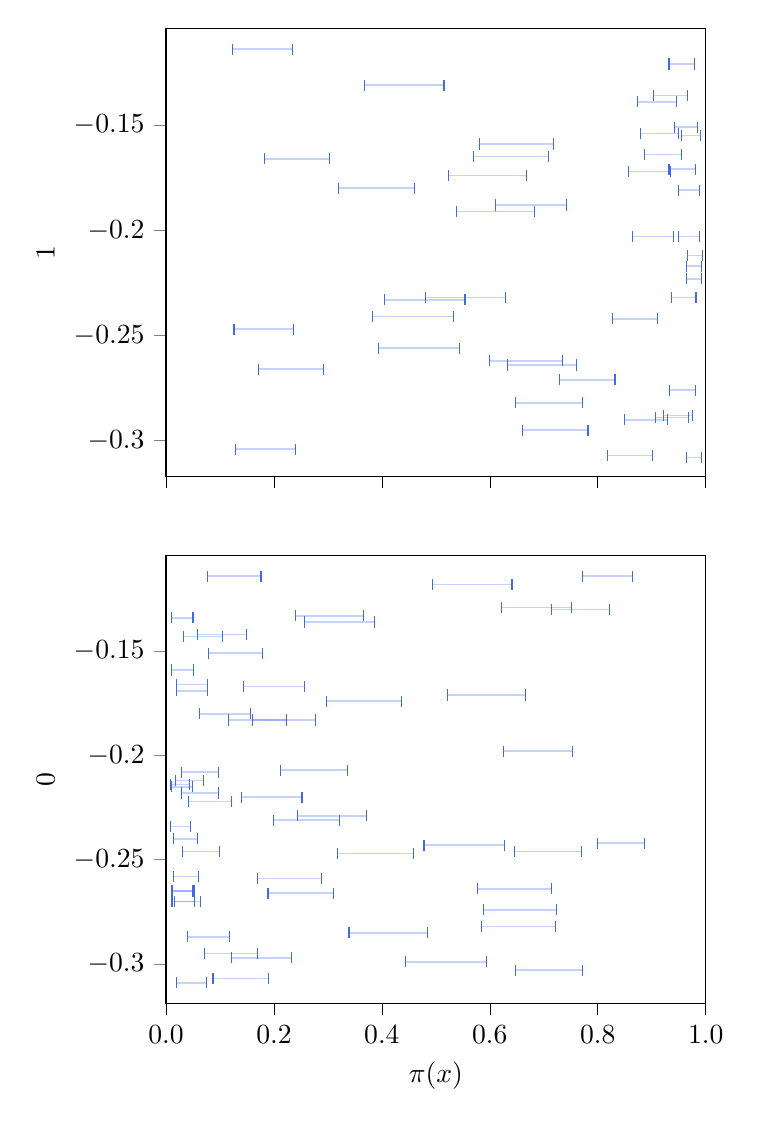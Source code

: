 % This file was created with tikzplotlib v0.10.1.
\begin{tikzpicture}

\definecolor{darkgray176}{RGB}{176,176,176}
\definecolor{royalblue}{RGB}{65,105,225}

\begin{groupplot}[group style={group size=1 by 2}]
\nextgroupplot[
scaled x ticks=manual:{}{\pgfmathparse{#1}},
tick align=outside,
tick pos=left,
x grid style={darkgray176},
xmin=0, xmax=1,
xtick style={color=black},
xticklabels={},
ylabel={1},
ymin=-0.317, ymax=-0.104
]
\addplot [draw=royalblue, fill=royalblue, mark=|, only marks]
table{%
x  y
0.904 -0.136
0.966 -0.136
};
\addplot [draw=royalblue, fill=royalblue, mark=|, only marks]
table{%
x  y
0.955 -0.155
0.99 -0.155
};
\addplot [draw=royalblue, fill=royalblue, mark=|, only marks]
table{%
x  y
0.966 -0.212
0.994 -0.212
};
\addplot [draw=royalblue, fill=royalblue, mark=|, only marks]
table{%
x  y
0.368 -0.131
0.515 -0.131
};
\addplot [draw=royalblue, fill=royalblue, mark=|, only marks]
table{%
x  y
0.907 -0.289
0.968 -0.289
};
\addplot [draw=royalblue, fill=royalblue, mark=|, only marks]
table{%
x  y
0.942 -0.151
0.985 -0.151
};
\addplot [draw=royalblue, fill=royalblue, mark=|, only marks]
table{%
x  y
0.523 -0.174
0.668 -0.174
};
\addplot [draw=royalblue, fill=royalblue, mark=|, only marks]
table{%
x  y
0.633 -0.264
0.76 -0.264
};
\addplot [draw=royalblue, fill=royalblue, mark=|, only marks]
table{%
x  y
0.128 -0.304
0.24 -0.304
};
\addplot [draw=royalblue, fill=royalblue, mark=|, only marks]
table{%
x  y
0.873 -0.139
0.946 -0.139
};
\addplot [draw=royalblue, fill=royalblue, mark=|, only marks]
table{%
x  y
0.319 -0.18
0.461 -0.18
};
\addplot [draw=royalblue, fill=royalblue, mark=|, only marks]
table{%
x  y
0.182 -0.166
0.303 -0.166
};
\addplot [draw=royalblue, fill=royalblue, mark=|, only marks]
table{%
x  y
0.933 -0.276
0.981 -0.276
};
\addplot [draw=royalblue, fill=royalblue, mark=|, only marks]
table{%
x  y
0.865 -0.203
0.94 -0.203
};
\addplot [draw=royalblue, fill=royalblue, mark=|, only marks]
table{%
x  y
0.932 -0.171
0.981 -0.171
};
\addplot [draw=royalblue, fill=royalblue, mark=|, only marks]
table{%
x  y
0.661 -0.295
0.782 -0.295
};
\addplot [draw=royalblue, fill=royalblue, mark=|, only marks]
table{%
x  y
0.48 -0.232
0.629 -0.232
};
\addplot [draw=royalblue, fill=royalblue, mark=|, only marks]
table{%
x  y
0.647 -0.282
0.771 -0.282
};
\addplot [draw=royalblue, fill=royalblue, mark=|, only marks]
table{%
x  y
0.123 -0.114
0.234 -0.114
};
\addplot [draw=royalblue, fill=royalblue, mark=|, only marks]
table{%
x  y
0.126 -0.247
0.237 -0.247
};
\addplot [draw=royalblue, fill=royalblue, mark=|, only marks]
table{%
x  y
0.569 -0.165
0.708 -0.165
};
\addplot [draw=royalblue, fill=royalblue, mark=|, only marks]
table{%
x  y
0.404 -0.233
0.554 -0.233
};
\addplot [draw=royalblue, fill=royalblue, mark=|, only marks]
table{%
x  y
0.964 -0.217
0.993 -0.217
};
\addplot [draw=royalblue, fill=royalblue, mark=|, only marks]
table{%
x  y
0.172 -0.266
0.291 -0.266
};
\addplot [draw=royalblue, fill=royalblue, mark=|, only marks]
table{%
x  y
0.964 -0.223
0.993 -0.223
};
\addplot [draw=royalblue, fill=royalblue, mark=|, only marks]
table{%
x  y
0.61 -0.188
0.742 -0.188
};
\addplot [draw=royalblue, fill=royalblue, mark=|, only marks]
table{%
x  y
0.922 -0.288
0.975 -0.288
};
\addplot [draw=royalblue, fill=royalblue, mark=|, only marks]
table{%
x  y
0.383 -0.241
0.532 -0.241
};
\addplot [draw=royalblue, fill=royalblue, mark=|, only marks]
table{%
x  y
0.879 -0.154
0.95 -0.154
};
\addplot [draw=royalblue, fill=royalblue, mark=|, only marks]
table{%
x  y
0.827 -0.242
0.91 -0.242
};
\addplot [draw=royalblue, fill=royalblue, mark=|, only marks]
table{%
x  y
0.581 -0.159
0.718 -0.159
};
\addplot [draw=royalblue, fill=royalblue, mark=|, only marks]
table{%
x  y
0.936 -0.232
0.982 -0.232
};
\addplot [draw=royalblue, fill=royalblue, mark=|, only marks]
table{%
x  y
0.857 -0.172
0.934 -0.172
};
\addplot [draw=royalblue, fill=royalblue, mark=|, only marks]
table{%
x  y
0.85 -0.29
0.929 -0.29
};
\addplot [draw=royalblue, fill=royalblue, mark=|, only marks]
table{%
x  y
0.393 -0.256
0.543 -0.256
};
\addplot [draw=royalblue, fill=royalblue, mark=|, only marks]
table{%
x  y
0.729 -0.271
0.832 -0.271
};
\addplot [draw=royalblue, fill=royalblue, mark=|, only marks]
table{%
x  y
0.539 -0.191
0.682 -0.191
};
\addplot [draw=royalblue, fill=royalblue, mark=|, only marks]
table{%
x  y
0.949 -0.203
0.988 -0.203
};
\addplot [draw=royalblue, fill=royalblue, mark=|, only marks]
table{%
x  y
0.95 -0.181
0.988 -0.181
};
\addplot [draw=royalblue, fill=royalblue, mark=|, only marks]
table{%
x  y
0.964 -0.308
0.993 -0.308
};
\addplot [draw=royalblue, fill=royalblue, mark=|, only marks]
table{%
x  y
0.6 -0.262
0.734 -0.262
};
\addplot [draw=royalblue, fill=royalblue, mark=|, only marks]
table{%
x  y
0.886 -0.164
0.955 -0.164
};
\addplot [draw=royalblue, fill=royalblue, mark=|, only marks]
table{%
x  y
0.932 -0.121
0.98 -0.121
};
\addplot [draw=royalblue, fill=royalblue, mark=|, only marks]
table{%
x  y
0.818 -0.307
0.901 -0.307
};
\addplot [semithick, royalblue, opacity=0.3]
table {%
0.904 -0.136
0.966 -0.136
};
\addplot [semithick, royalblue, opacity=0.3]
table {%
0.955 -0.155
0.99 -0.155
};
\addplot [semithick, royalblue, opacity=0.3]
table {%
0.966 -0.212
0.994 -0.212
};
\addplot [semithick, royalblue, opacity=0.3]
table {%
0.368 -0.131
0.515 -0.131
};
\addplot [semithick, royalblue, opacity=0.3]
table {%
0.907 -0.289
0.968 -0.289
};
\addplot [semithick, royalblue, opacity=0.3]
table {%
0.942 -0.151
0.985 -0.151
};
\addplot [semithick, royalblue, opacity=0.3]
table {%
0.523 -0.174
0.668 -0.174
};
\addplot [semithick, royalblue, opacity=0.3]
table {%
0.633 -0.264
0.76 -0.264
};
\addplot [semithick, royalblue, opacity=0.3]
table {%
0.128 -0.304
0.24 -0.304
};
\addplot [semithick, royalblue, opacity=0.3]
table {%
0.873 -0.139
0.946 -0.139
};
\addplot [semithick, royalblue, opacity=0.3]
table {%
0.319 -0.18
0.461 -0.18
};
\addplot [semithick, royalblue, opacity=0.3]
table {%
0.182 -0.166
0.303 -0.166
};
\addplot [semithick, royalblue, opacity=0.3]
table {%
0.933 -0.276
0.981 -0.276
};
\addplot [semithick, royalblue, opacity=0.3]
table {%
0.865 -0.203
0.94 -0.203
};
\addplot [semithick, royalblue, opacity=0.3]
table {%
0.932 -0.171
0.981 -0.171
};
\addplot [semithick, royalblue, opacity=0.3]
table {%
0.661 -0.295
0.782 -0.295
};
\addplot [semithick, royalblue, opacity=0.3]
table {%
0.48 -0.232
0.629 -0.232
};
\addplot [semithick, royalblue, opacity=0.3]
table {%
0.647 -0.282
0.771 -0.282
};
\addplot [semithick, royalblue, opacity=0.3]
table {%
0.123 -0.114
0.234 -0.114
};
\addplot [semithick, royalblue, opacity=0.3]
table {%
0.126 -0.247
0.237 -0.247
};
\addplot [semithick, royalblue, opacity=0.3]
table {%
0.569 -0.165
0.708 -0.165
};
\addplot [semithick, royalblue, opacity=0.3]
table {%
0.404 -0.233
0.554 -0.233
};
\addplot [semithick, royalblue, opacity=0.3]
table {%
0.964 -0.217
0.993 -0.217
};
\addplot [semithick, royalblue, opacity=0.3]
table {%
0.172 -0.266
0.291 -0.266
};
\addplot [semithick, royalblue, opacity=0.3]
table {%
0.964 -0.223
0.993 -0.223
};
\addplot [semithick, royalblue, opacity=0.3]
table {%
0.61 -0.188
0.742 -0.188
};
\addplot [semithick, royalblue, opacity=0.3]
table {%
0.922 -0.288
0.975 -0.288
};
\addplot [semithick, royalblue, opacity=0.3]
table {%
0.383 -0.241
0.532 -0.241
};
\addplot [semithick, royalblue, opacity=0.3]
table {%
0.879 -0.154
0.95 -0.154
};
\addplot [semithick, royalblue, opacity=0.3]
table {%
0.827 -0.242
0.91 -0.242
};
\addplot [semithick, royalblue, opacity=0.3]
table {%
0.581 -0.159
0.718 -0.159
};
\addplot [semithick, royalblue, opacity=0.3]
table {%
0.936 -0.232
0.982 -0.232
};
\addplot [semithick, royalblue, opacity=0.3]
table {%
0.857 -0.172
0.934 -0.172
};
\addplot [semithick, royalblue, opacity=0.3]
table {%
0.85 -0.29
0.929 -0.29
};
\addplot [semithick, royalblue, opacity=0.3]
table {%
0.393 -0.256
0.543 -0.256
};
\addplot [semithick, royalblue, opacity=0.3]
table {%
0.729 -0.271
0.832 -0.271
};
\addplot [semithick, royalblue, opacity=0.3]
table {%
0.539 -0.191
0.682 -0.191
};
\addplot [semithick, royalblue, opacity=0.3]
table {%
0.949 -0.203
0.988 -0.203
};
\addplot [semithick, royalblue, opacity=0.3]
table {%
0.95 -0.181
0.988 -0.181
};
\addplot [semithick, royalblue, opacity=0.3]
table {%
0.964 -0.308
0.993 -0.308
};
\addplot [semithick, royalblue, opacity=0.3]
table {%
0.6 -0.262
0.734 -0.262
};
\addplot [semithick, royalblue, opacity=0.3]
table {%
0.886 -0.164
0.955 -0.164
};
\addplot [semithick, royalblue, opacity=0.3]
table {%
0.932 -0.121
0.98 -0.121
};
\addplot [semithick, royalblue, opacity=0.3]
table {%
0.818 -0.307
0.901 -0.307
};

\nextgroupplot[
tick align=outside,
tick pos=left,
x grid style={darkgray176},
xlabel={\(\displaystyle \pi(x)\)},
xmin=0, xmax=1,
xtick style={color=black},
xtick={0,0.2,0.4,0.6,0.8,1},
xticklabels={
  \(\displaystyle {0.0}\),
  \(\displaystyle {0.2}\),
  \(\displaystyle {0.4}\),
  \(\displaystyle {0.6}\),
  \(\displaystyle {0.8}\),
  \(\displaystyle {1.0}\)
},
ylabel={0},
ymin=-0.319, ymax=-0.104
]
\addplot [draw=royalblue, fill=royalblue, mark=|, only marks]
table{%
x  y
0.257 -0.136
0.387 -0.136
};
\addplot [draw=royalblue, fill=royalblue, mark=|, only marks]
table{%
x  y
0.017 -0.212
0.07 -0.212
};
\addplot [draw=royalblue, fill=royalblue, mark=|, only marks]
table{%
x  y
0.03 -0.246
0.099 -0.246
};
\addplot [draw=royalblue, fill=royalblue, mark=|, only marks]
table{%
x  y
0.244 -0.229
0.371 -0.229
};
\addplot [draw=royalblue, fill=royalblue, mark=|, only marks]
table{%
x  y
0.078 -0.151
0.179 -0.151
};
\addplot [draw=royalblue, fill=royalblue, mark=|, only marks]
table{%
x  y
0.646 -0.246
0.77 -0.246
};
\addplot [draw=royalblue, fill=royalblue, mark=|, only marks]
table{%
x  y
0.01 -0.134
0.05 -0.134
};
\addplot [draw=royalblue, fill=royalblue, mark=|, only marks]
table{%
x  y
0.199 -0.231
0.322 -0.231
};
\addplot [draw=royalblue, fill=royalblue, mark=|, only marks]
table{%
x  y
0.015 -0.27
0.064 -0.27
};
\addplot [draw=royalblue, fill=royalblue, mark=|, only marks]
table{%
x  y
0.16 -0.183
0.277 -0.183
};
\addplot [draw=royalblue, fill=royalblue, mark=|, only marks]
table{%
x  y
0.01 -0.265
0.05 -0.265
};
\addplot [draw=royalblue, fill=royalblue, mark=|, only marks]
table{%
x  y
0.139 -0.22
0.252 -0.22
};
\addplot [draw=royalblue, fill=royalblue, mark=|, only marks]
table{%
x  y
0.715 -0.13
0.822 -0.13
};
\addplot [draw=royalblue, fill=royalblue, mark=|, only marks]
table{%
x  y
0.01 -0.159
0.051 -0.159
};
\addplot [draw=royalblue, fill=royalblue, mark=|, only marks]
table{%
x  y
0.298 -0.174
0.437 -0.174
};
\addplot [draw=royalblue, fill=royalblue, mark=|, only marks]
table{%
x  y
0.087 -0.307
0.19 -0.307
};
\addplot [draw=royalblue, fill=royalblue, mark=|, only marks]
table{%
x  y
0.009 -0.234
0.045 -0.234
};
\addplot [draw=royalblue, fill=royalblue, mark=|, only marks]
table{%
x  y
0.072 -0.295
0.17 -0.295
};
\addplot [draw=royalblue, fill=royalblue, mark=|, only marks]
table{%
x  y
0.585 -0.282
0.721 -0.282
};
\addplot [draw=royalblue, fill=royalblue, mark=|, only marks]
table{%
x  y
0.115 -0.183
0.224 -0.183
};
\addplot [draw=royalblue, fill=royalblue, mark=|, only marks]
table{%
x  y
0.013 -0.24
0.058 -0.24
};
\addplot [draw=royalblue, fill=royalblue, mark=|, only marks]
table{%
x  y
0.443 -0.299
0.593 -0.299
};
\addplot [draw=royalblue, fill=royalblue, mark=|, only marks]
table{%
x  y
0.339 -0.285
0.484 -0.285
};
\addplot [draw=royalblue, fill=royalblue, mark=|, only marks]
table{%
x  y
0.143 -0.167
0.257 -0.167
};
\addplot [draw=royalblue, fill=royalblue, mark=|, only marks]
table{%
x  y
0.493 -0.118
0.641 -0.118
};
\addplot [draw=royalblue, fill=royalblue, mark=|, only marks]
table{%
x  y
0.013 -0.258
0.06 -0.258
};
\addplot [draw=royalblue, fill=royalblue, mark=|, only marks]
table{%
x  y
0.625 -0.198
0.754 -0.198
};
\addplot [draw=royalblue, fill=royalblue, mark=|, only marks]
table{%
x  y
0.01 -0.215
0.049 -0.215
};
\addplot [draw=royalblue, fill=royalblue, mark=|, only marks]
table{%
x  y
0.189 -0.266
0.31 -0.266
};
\addplot [draw=royalblue, fill=royalblue, mark=|, only marks]
table{%
x  y
0.122 -0.297
0.233 -0.297
};
\addplot [draw=royalblue, fill=royalblue, mark=|, only marks]
table{%
x  y
0.478 -0.243
0.627 -0.243
};
\addplot [draw=royalblue, fill=royalblue, mark=|, only marks]
table{%
x  y
0.772 -0.114
0.864 -0.114
};
\addplot [draw=royalblue, fill=royalblue, mark=|, only marks]
table{%
x  y
0.032 -0.143
0.104 -0.143
};
\addplot [draw=royalblue, fill=royalblue, mark=|, only marks]
table{%
x  y
0.011 -0.265
0.053 -0.265
};
\addplot [draw=royalblue, fill=royalblue, mark=|, only marks]
table{%
x  y
0.169 -0.259
0.288 -0.259
};
\addplot [draw=royalblue, fill=royalblue, mark=|, only marks]
table{%
x  y
0.02 -0.166
0.076 -0.166
};
\addplot [draw=royalblue, fill=royalblue, mark=|, only marks]
table{%
x  y
0.039 -0.287
0.117 -0.287
};
\addplot [draw=royalblue, fill=royalblue, mark=|, only marks]
table{%
x  y
0.212 -0.207
0.336 -0.207
};
\addplot [draw=royalblue, fill=royalblue, mark=|, only marks]
table{%
x  y
0.058 -0.142
0.149 -0.142
};
\addplot [draw=royalblue, fill=royalblue, mark=|, only marks]
table{%
x  y
0.019 -0.169
0.076 -0.169
};
\addplot [draw=royalblue, fill=royalblue, mark=|, only marks]
table{%
x  y
0.648 -0.303
0.772 -0.303
};
\addplot [draw=royalblue, fill=royalblue, mark=|, only marks]
table{%
x  y
0.029 -0.208
0.097 -0.208
};
\addplot [draw=royalblue, fill=royalblue, mark=|, only marks]
table{%
x  y
0.041 -0.222
0.121 -0.222
};
\addplot [draw=royalblue, fill=royalblue, mark=|, only marks]
table{%
x  y
0.011 -0.27
0.053 -0.27
};
\addplot [draw=royalblue, fill=royalblue, mark=|, only marks]
table{%
x  y
0.076 -0.114
0.176 -0.114
};
\addplot [draw=royalblue, fill=royalblue, mark=|, only marks]
table{%
x  y
0.062 -0.18
0.156 -0.18
};
\addplot [draw=royalblue, fill=royalblue, mark=|, only marks]
table{%
x  y
0.24 -0.133
0.366 -0.133
};
\addplot [draw=royalblue, fill=royalblue, mark=|, only marks]
table{%
x  y
0.588 -0.274
0.723 -0.274
};
\addplot [draw=royalblue, fill=royalblue, mark=|, only marks]
table{%
x  y
0.521 -0.171
0.666 -0.171
};
\addplot [draw=royalblue, fill=royalblue, mark=|, only marks]
table{%
x  y
0.008 -0.214
0.043 -0.214
};
\addplot [draw=royalblue, fill=royalblue, mark=|, only marks]
table{%
x  y
0.577 -0.264
0.715 -0.264
};
\addplot [draw=royalblue, fill=royalblue, mark=|, only marks]
table{%
x  y
0.621 -0.129
0.751 -0.129
};
\addplot [draw=royalblue, fill=royalblue, mark=|, only marks]
table{%
x  y
0.029 -0.218
0.098 -0.218
};
\addplot [draw=royalblue, fill=royalblue, mark=|, only marks]
table{%
x  y
0.317 -0.247
0.459 -0.247
};
\addplot [draw=royalblue, fill=royalblue, mark=|, only marks]
table{%
x  y
0.8 -0.242
0.887 -0.242
};
\addplot [draw=royalblue, fill=royalblue, mark=|, only marks]
table{%
x  y
0.019 -0.309
0.075 -0.309
};
\addplot [semithick, royalblue, opacity=0.3]
table {%
0.257 -0.136
0.387 -0.136
};
\addplot [semithick, royalblue, opacity=0.3]
table {%
0.017 -0.212
0.07 -0.212
};
\addplot [semithick, royalblue, opacity=0.3]
table {%
0.03 -0.246
0.099 -0.246
};
\addplot [semithick, royalblue, opacity=0.3]
table {%
0.244 -0.229
0.371 -0.229
};
\addplot [semithick, royalblue, opacity=0.3]
table {%
0.078 -0.151
0.179 -0.151
};
\addplot [semithick, royalblue, opacity=0.3]
table {%
0.646 -0.246
0.77 -0.246
};
\addplot [semithick, royalblue, opacity=0.3]
table {%
0.01 -0.134
0.05 -0.134
};
\addplot [semithick, royalblue, opacity=0.3]
table {%
0.199 -0.231
0.322 -0.231
};
\addplot [semithick, royalblue, opacity=0.3]
table {%
0.015 -0.27
0.064 -0.27
};
\addplot [semithick, royalblue, opacity=0.3]
table {%
0.16 -0.183
0.277 -0.183
};
\addplot [semithick, royalblue, opacity=0.3]
table {%
0.01 -0.265
0.05 -0.265
};
\addplot [semithick, royalblue, opacity=0.3]
table {%
0.139 -0.22
0.252 -0.22
};
\addplot [semithick, royalblue, opacity=0.3]
table {%
0.715 -0.13
0.822 -0.13
};
\addplot [semithick, royalblue, opacity=0.3]
table {%
0.01 -0.159
0.051 -0.159
};
\addplot [semithick, royalblue, opacity=0.3]
table {%
0.298 -0.174
0.437 -0.174
};
\addplot [semithick, royalblue, opacity=0.3]
table {%
0.087 -0.307
0.19 -0.307
};
\addplot [semithick, royalblue, opacity=0.3]
table {%
0.009 -0.234
0.045 -0.234
};
\addplot [semithick, royalblue, opacity=0.3]
table {%
0.072 -0.295
0.17 -0.295
};
\addplot [semithick, royalblue, opacity=0.3]
table {%
0.585 -0.282
0.721 -0.282
};
\addplot [semithick, royalblue, opacity=0.3]
table {%
0.115 -0.183
0.224 -0.183
};
\addplot [semithick, royalblue, opacity=0.3]
table {%
0.013 -0.24
0.058 -0.24
};
\addplot [semithick, royalblue, opacity=0.3]
table {%
0.443 -0.299
0.593 -0.299
};
\addplot [semithick, royalblue, opacity=0.3]
table {%
0.339 -0.285
0.484 -0.285
};
\addplot [semithick, royalblue, opacity=0.3]
table {%
0.143 -0.167
0.257 -0.167
};
\addplot [semithick, royalblue, opacity=0.3]
table {%
0.493 -0.118
0.641 -0.118
};
\addplot [semithick, royalblue, opacity=0.3]
table {%
0.013 -0.258
0.06 -0.258
};
\addplot [semithick, royalblue, opacity=0.3]
table {%
0.625 -0.198
0.754 -0.198
};
\addplot [semithick, royalblue, opacity=0.3]
table {%
0.01 -0.215
0.049 -0.215
};
\addplot [semithick, royalblue, opacity=0.3]
table {%
0.189 -0.266
0.31 -0.266
};
\addplot [semithick, royalblue, opacity=0.3]
table {%
0.122 -0.297
0.233 -0.297
};
\addplot [semithick, royalblue, opacity=0.3]
table {%
0.478 -0.243
0.627 -0.243
};
\addplot [semithick, royalblue, opacity=0.3]
table {%
0.772 -0.114
0.864 -0.114
};
\addplot [semithick, royalblue, opacity=0.3]
table {%
0.032 -0.143
0.104 -0.143
};
\addplot [semithick, royalblue, opacity=0.3]
table {%
0.011 -0.265
0.053 -0.265
};
\addplot [semithick, royalblue, opacity=0.3]
table {%
0.169 -0.259
0.288 -0.259
};
\addplot [semithick, royalblue, opacity=0.3]
table {%
0.02 -0.166
0.076 -0.166
};
\addplot [semithick, royalblue, opacity=0.3]
table {%
0.039 -0.287
0.117 -0.287
};
\addplot [semithick, royalblue, opacity=0.3]
table {%
0.212 -0.207
0.336 -0.207
};
\addplot [semithick, royalblue, opacity=0.3]
table {%
0.058 -0.142
0.149 -0.142
};
\addplot [semithick, royalblue, opacity=0.3]
table {%
0.019 -0.169
0.076 -0.169
};
\addplot [semithick, royalblue, opacity=0.3]
table {%
0.648 -0.303
0.772 -0.303
};
\addplot [semithick, royalblue, opacity=0.3]
table {%
0.029 -0.208
0.097 -0.208
};
\addplot [semithick, royalblue, opacity=0.3]
table {%
0.041 -0.222
0.121 -0.222
};
\addplot [semithick, royalblue, opacity=0.3]
table {%
0.011 -0.27
0.053 -0.27
};
\addplot [semithick, royalblue, opacity=0.3]
table {%
0.076 -0.114
0.176 -0.114
};
\addplot [semithick, royalblue, opacity=0.3]
table {%
0.062 -0.18
0.156 -0.18
};
\addplot [semithick, royalblue, opacity=0.3]
table {%
0.24 -0.133
0.366 -0.133
};
\addplot [semithick, royalblue, opacity=0.3]
table {%
0.588 -0.274
0.723 -0.274
};
\addplot [semithick, royalblue, opacity=0.3]
table {%
0.521 -0.171
0.666 -0.171
};
\addplot [semithick, royalblue, opacity=0.3]
table {%
0.008 -0.214
0.043 -0.214
};
\addplot [semithick, royalblue, opacity=0.3]
table {%
0.577 -0.264
0.715 -0.264
};
\addplot [semithick, royalblue, opacity=0.3]
table {%
0.621 -0.129
0.751 -0.129
};
\addplot [semithick, royalblue, opacity=0.3]
table {%
0.029 -0.218
0.098 -0.218
};
\addplot [semithick, royalblue, opacity=0.3]
table {%
0.317 -0.247
0.459 -0.247
};
\addplot [semithick, royalblue, opacity=0.3]
table {%
0.8 -0.242
0.887 -0.242
};
\addplot [semithick, royalblue, opacity=0.3]
table {%
0.019 -0.309
0.075 -0.309
};
\end{groupplot}

\end{tikzpicture}
